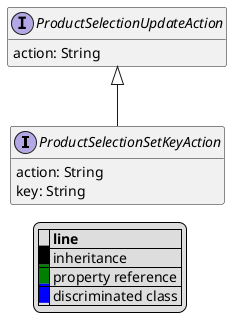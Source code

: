 @startuml

hide empty fields
hide empty methods
legend
|= |= line |
|<back:black>   </back>| inheritance |
|<back:green>   </back>| property reference |
|<back:blue>   </back>| discriminated class |
endlegend
interface ProductSelectionSetKeyAction [[ProductSelectionSetKeyAction.svg]] extends ProductSelectionUpdateAction {
    action: String
    key: String
}
interface ProductSelectionUpdateAction [[ProductSelectionUpdateAction.svg]]  {
    action: String
}





@enduml
